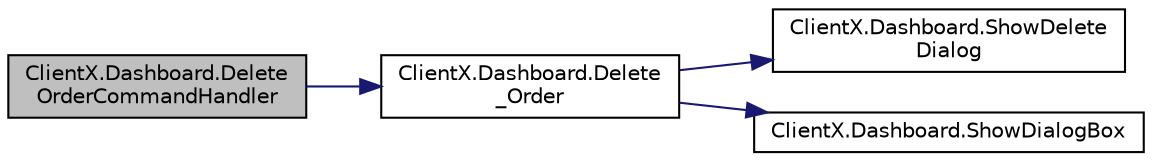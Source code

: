 digraph "ClientX.Dashboard.DeleteOrderCommandHandler"
{
 // INTERACTIVE_SVG=YES
 // LATEX_PDF_SIZE
  edge [fontname="Helvetica",fontsize="10",labelfontname="Helvetica",labelfontsize="10"];
  node [fontname="Helvetica",fontsize="10",shape=record];
  rankdir="LR";
  Node1 [label="ClientX.Dashboard.Delete\lOrderCommandHandler",height=0.2,width=0.4,color="black", fillcolor="grey75", style="filled", fontcolor="black",tooltip="Metoda, przypisana do kontrolki, która wywołuję funkcję usuwająca zamówienia z bazy."];
  Node1 -> Node2 [color="midnightblue",fontsize="10",style="solid",fontname="Helvetica"];
  Node2 [label="ClientX.Dashboard.Delete\l_Order",height=0.2,width=0.4,color="black", fillcolor="white", style="filled",URL="$class_client_x_1_1_dashboard.html#ae3efa262f557bc22f8047517dd4b66c3",tooltip="Metoda, która odpowiada za usuwanie zamówień z bazy. Wywoływana jest przy usuwaniu pojedynczego zamów..."];
  Node2 -> Node3 [color="midnightblue",fontsize="10",style="solid",fontname="Helvetica"];
  Node3 [label="ClientX.Dashboard.ShowDelete\lDialog",height=0.2,width=0.4,color="black", fillcolor="white", style="filled",URL="$class_client_x_1_1_dashboard.html#ab9a10f58e349d3bf9449c2dc2be905b8",tooltip="Funkcja pomocnicza, pokazująca monit użytkownikowi z możliwością potwierdzenia lub anulowania operacj..."];
  Node2 -> Node4 [color="midnightblue",fontsize="10",style="solid",fontname="Helvetica"];
  Node4 [label="ClientX.Dashboard.ShowDialogBox",height=0.2,width=0.4,color="black", fillcolor="white", style="filled",URL="$class_client_x_1_1_dashboard.html#a0d34a4b07106da175b5fad8bc409611d",tooltip="Funkcja pomocnicza, która pozwala na wyświetlenie monitu użytkownikowi."];
}
